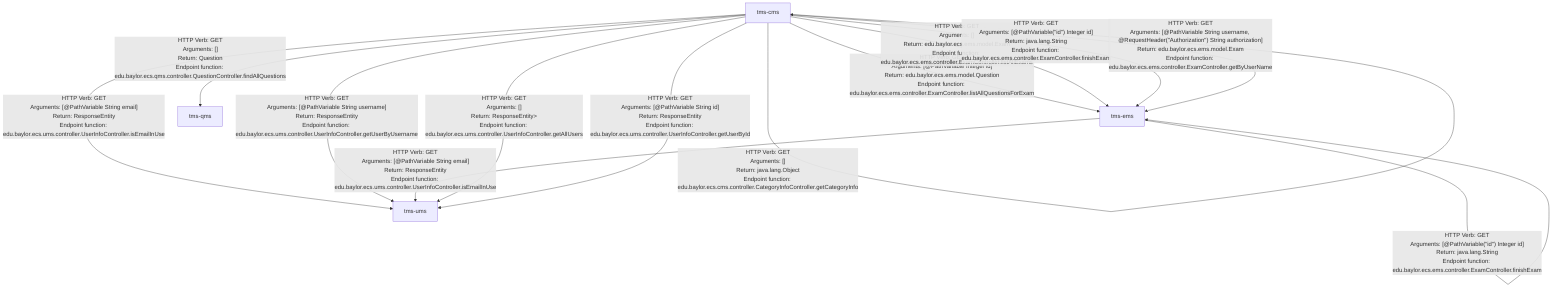 graph TD
tms-cms-->|"HTTP Verb: GET<br/>Arguments: [@PathVariable Integer id]<br/>Return: edu.baylor.ecs.ems.model.Question<br/>Endpoint function: edu.baylor.ecs.ems.controller.ExamController.listAllQuestionsForExam"|tms-ems
tms-cms-->|"HTTP Verb: GET<br/>Arguments: [@PathVariable String email]<br/>Return: ResponseEntity<String><br/>Endpoint function: edu.baylor.ecs.ums.controller.UserInfoController.isEmailInUse"|tms-ums
tms-cms-->|"HTTP Verb: POST<br/>Arguments: [@RequestBody ConfigurationDto object]<br/>Return: java.lang.Object<br/>Endpoint function: edu.baylor.ecs.cms.controller.ConfigurationController.createConfiguration"|tms-cms
tms-cms-->|"HTTP Verb: GET<br/>Arguments: [@PathVariable String username]<br/>Return: ResponseEntity<User><br/>Endpoint function: edu.baylor.ecs.ums.controller.UserInfoController.getUserByUsername"|tms-ums
tms-ems-->|"HTTP Verb: GET<br/>Arguments: [@PathVariable String email]<br/>Return: ResponseEntity<String><br/>Endpoint function: edu.baylor.ecs.ums.controller.UserInfoController.isEmailInUse"|tms-ums
tms-cms-->|"HTTP Verb: POST<br/>Arguments: [@RequestBody ExamDto object]<br/>Return: java.lang.Object<br/>Endpoint function: edu.baylor.ecs.cms.controller.ExamController.createExam"|tms-cms
tms-cms-->|"HTTP Verb: GET<br/>Arguments: []<br/>Return: java.lang.Object<br/>Endpoint function: edu.baylor.ecs.cms.controller.ConfigurationController.getConfigurations"|tms-cms
tms-cms-->|"HTTP Verb: GET<br/>Arguments: []<br/>Return: ResponseEntity<List<User>><br/>Endpoint function: edu.baylor.ecs.ums.controller.UserInfoController.getAllUsers"|tms-ums
tms-cms-->|"HTTP Verb: GET<br/>Arguments: []<br/>Return: edu.baylor.ecs.cms.model.Exam<br/>Endpoint function: edu.baylor.ecs.cms.controller.ExamController.getAllExamsInStatusINIT"|tms-cms
tms-cms-->|"HTTP Verb: GET<br/>Arguments: []<br/>Return: edu.baylor.ecs.ems.model.Exam<br/>Endpoint function: edu.baylor.ecs.ems.controller.ExamController.listAllExams"|tms-ems
tms-cms-->|"HTTP Verb: GET<br/>Arguments: [@PathVariable String id, @RequestHeader(#quot;Authorization#quot;) String auth]<br/>Return: edu.baylor.ecs.cms.model.User<br/>Endpoint function: edu.baylor.ecs.cms.controller.ExamController.getExamineeById"|tms-cms
tms-cms-->|"HTTP Verb: GET<br/>Arguments: [@PathVariable String id]<br/>Return: ResponseEntity<User><br/>Endpoint function: edu.baylor.ecs.ums.controller.UserInfoController.getUserById"|tms-ums
tms-ems-->|"HTTP Verb: GET<br/>Arguments: [@PathVariable(#quot;id#quot;) Integer id]<br/>Return: java.lang.String<br/>Endpoint function: edu.baylor.ecs.ems.controller.ExamController.finishExam"|tms-ems
tms-cms-->|"HTTP Verb: GET<br/>Arguments: [@RequestHeader(#quot;Authorization#quot;) String authorication]<br/>Return: java.lang.Object<br/>Endpoint function: edu.baylor.ecs.cms.controller.ExamController.getAllUsers"|tms-cms
tms-cms-->|"HTTP Verb: GET<br/>Arguments: []<br/>Return: edu.baylor.ecs.cms.model.Exam<br/>Endpoint function: edu.baylor.ecs.cms.controller.ExamController.getAllExams"|tms-cms
tms-cms-->|"HTTP Verb: GET<br/>Arguments: [@PathVariable Integer id]<br/>Return: edu.baylor.ecs.cms.model.Question<br/>Endpoint function: edu.baylor.ecs.cms.controller.ExamController.getExamDetail"|tms-cms
tms-cms-->|"HTTP Verb: GET<br/>Arguments: []<br/>Return: Question<br/>Endpoint function: edu.baylor.ecs.qms.controller.QuestionController.findAllQuestions"|tms-qms
tms-cms-->|"HTTP Verb: GET<br/>Arguments: [@PathVariable(#quot;id#quot;) Integer id]<br/>Return: java.lang.String<br/>Endpoint function: edu.baylor.ecs.ems.controller.ExamController.finishExam"|tms-ems
tms-cms-->|"HTTP Verb: GET<br/>Arguments: []<br/>Return: java.lang.Object<br/>Endpoint function: edu.baylor.ecs.cms.controller.CategoryInfoController.getCategoryInfo"|tms-cms
tms-cms-->|"HTTP Verb: GET<br/>Arguments: [@PathVariable String username, @RequestHeader(#quot;Authorization#quot;) String authorization]<br/>Return: edu.baylor.ecs.ems.model.Exam<br/>Endpoint function: edu.baylor.ecs.ems.controller.ExamController.getByUserName"|tms-ems